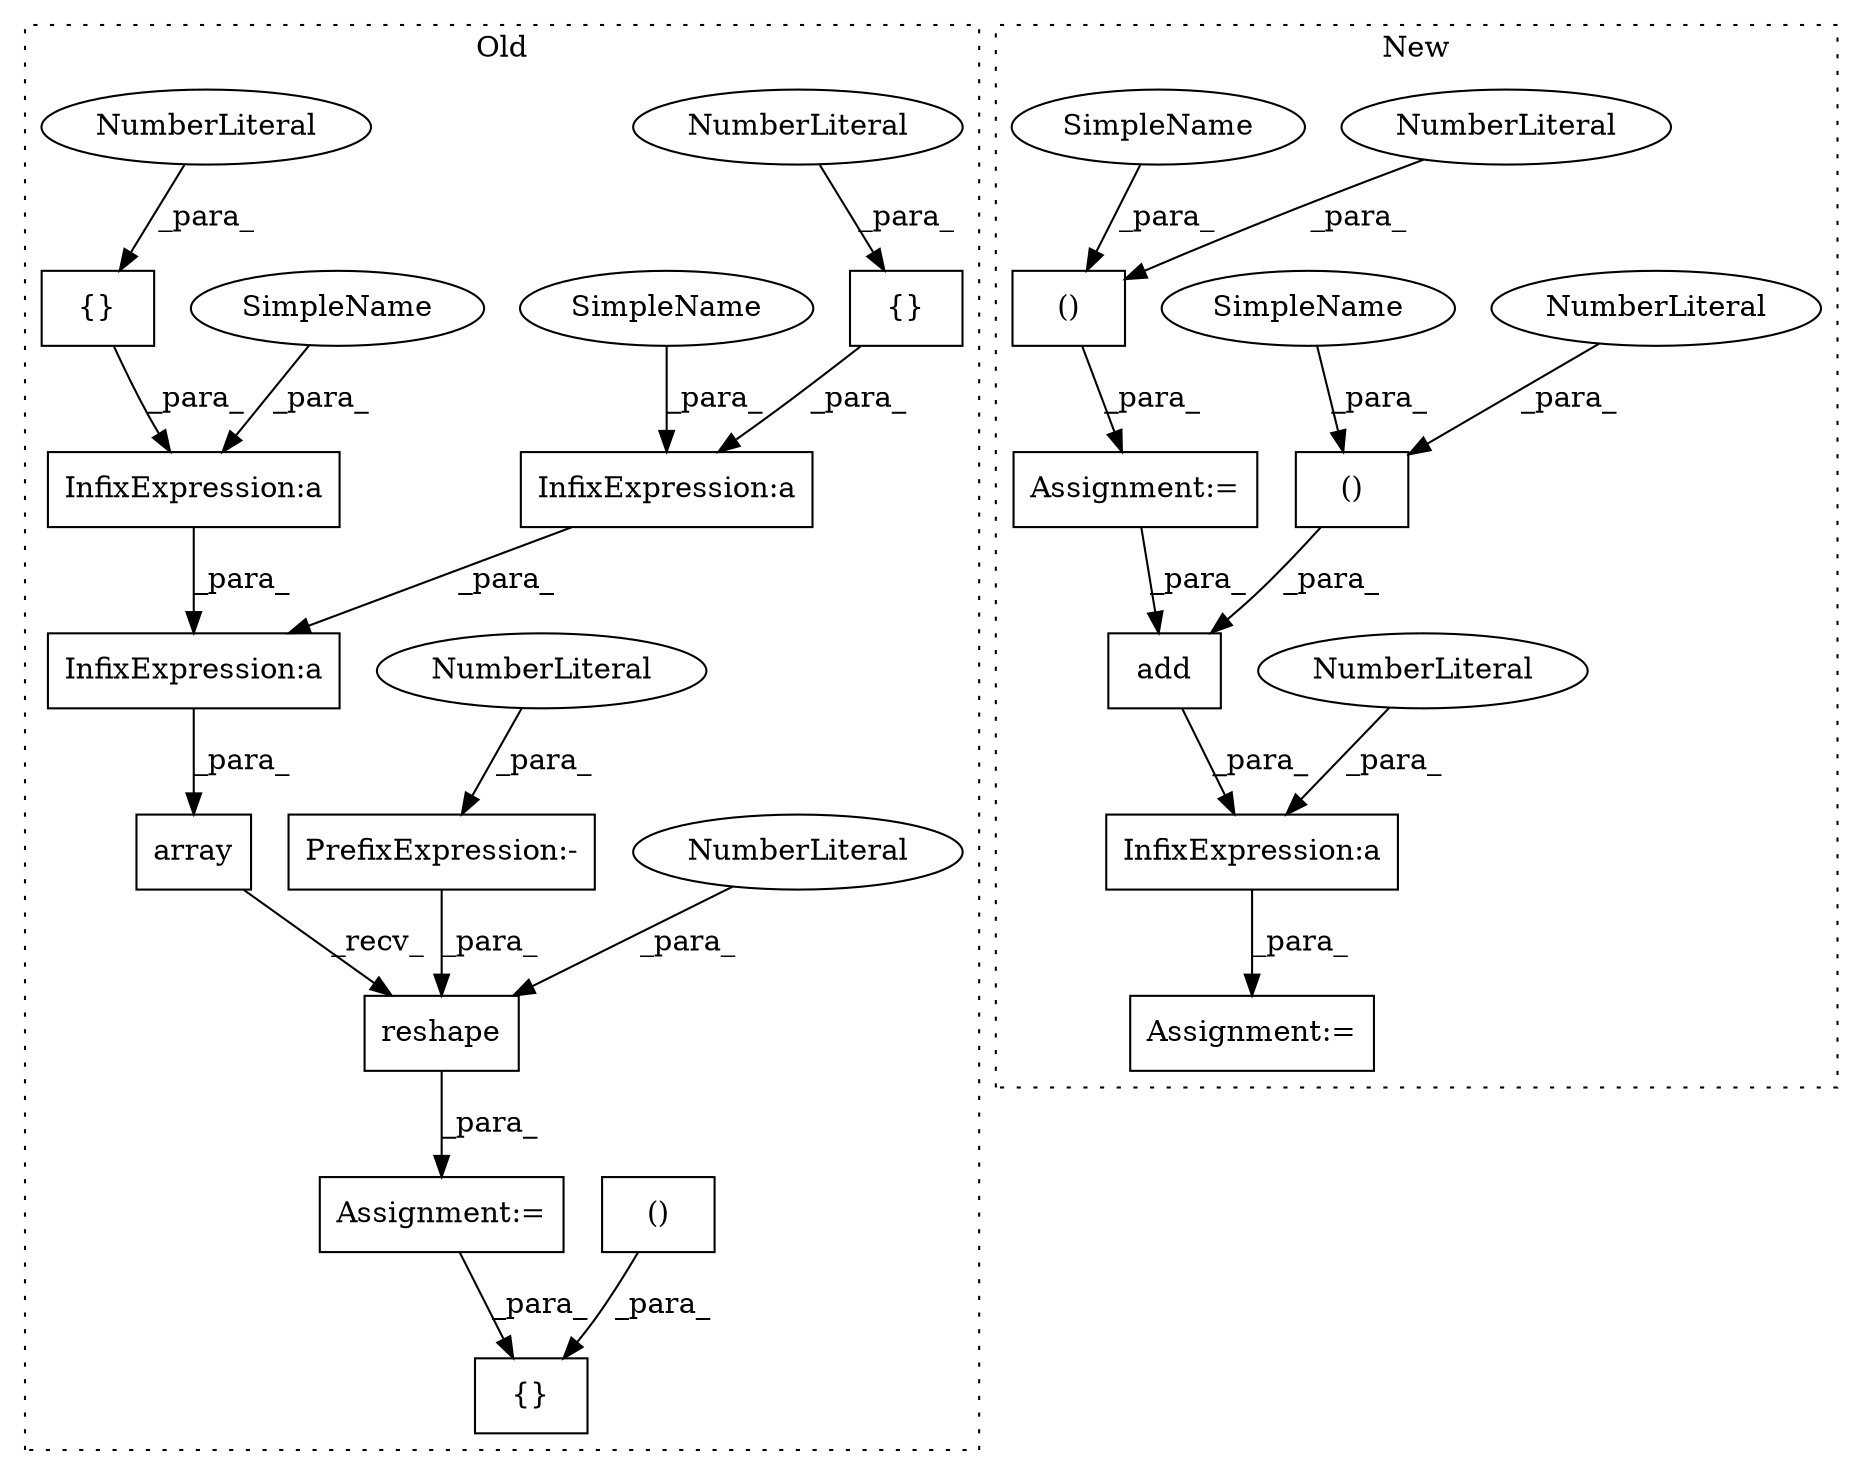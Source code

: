 digraph G {
subgraph cluster0 {
1 [label="array" a="32" s="4342,4405" l="6,1" shape="box"];
6 [label="InfixExpression:a" a="27" s="4391" l="3" shape="box"];
7 [label="InfixExpression:a" a="27" s="4361" l="3" shape="box"];
9 [label="InfixExpression:a" a="27" s="4375" l="3" shape="box"];
10 [label="{}" a="4" s="4388,4390" l="1,1" shape="box"];
11 [label="NumberLiteral" a="34" s="4389" l="1" shape="ellipse"];
12 [label="{}" a="4" s="4358,4360" l="1,1" shape="box"];
13 [label="NumberLiteral" a="34" s="4359" l="1" shape="ellipse"];
17 [label="Assignment:=" a="7" s="4335" l="1" shape="box"];
19 [label="reshape" a="32" s="4407,4419" l="8,1" shape="box"];
20 [label="NumberLiteral" a="34" s="4418" l="1" shape="ellipse"];
21 [label="PrefixExpression:-" a="38" s="4415" l="1" shape="box"];
22 [label="NumberLiteral" a="34" s="4416" l="1" shape="ellipse"];
23 [label="{}" a="4" s="4506,4521" l="1,1" shape="box"];
24 [label="()" a="106" s="4213" l="25" shape="box"];
25 [label="SimpleName" a="42" s="4394" l="10" shape="ellipse"];
26 [label="SimpleName" a="42" s="4364" l="10" shape="ellipse"];
label = "Old";
style="dotted";
}
subgraph cluster1 {
2 [label="add" a="32" s="4830,4857" l="4,1" shape="box"];
3 [label="Assignment:=" a="7" s="4710" l="1" shape="box"];
4 [label="()" a="106" s="4503" l="24" shape="box"];
5 [label="InfixExpression:a" a="27" s="4821" l="3" shape="box"];
8 [label="()" a="106" s="4561" l="24" shape="box"];
14 [label="NumberLiteral" a="34" s="4526" l="1" shape="ellipse"];
15 [label="NumberLiteral" a="34" s="4818" l="3" shape="ellipse"];
16 [label="NumberLiteral" a="34" s="4584" l="1" shape="ellipse"];
18 [label="Assignment:=" a="7" s="4816" l="1" shape="box"];
27 [label="SimpleName" a="42" s="4503" l="10" shape="ellipse"];
28 [label="SimpleName" a="42" s="4561" l="10" shape="ellipse"];
label = "New";
style="dotted";
}
1 -> 19 [label="_recv_"];
2 -> 5 [label="_para_"];
3 -> 2 [label="_para_"];
4 -> 2 [label="_para_"];
5 -> 18 [label="_para_"];
6 -> 9 [label="_para_"];
7 -> 9 [label="_para_"];
8 -> 3 [label="_para_"];
9 -> 1 [label="_para_"];
10 -> 6 [label="_para_"];
11 -> 10 [label="_para_"];
12 -> 7 [label="_para_"];
13 -> 12 [label="_para_"];
14 -> 4 [label="_para_"];
15 -> 5 [label="_para_"];
16 -> 8 [label="_para_"];
17 -> 23 [label="_para_"];
19 -> 17 [label="_para_"];
20 -> 19 [label="_para_"];
21 -> 19 [label="_para_"];
22 -> 21 [label="_para_"];
24 -> 23 [label="_para_"];
25 -> 6 [label="_para_"];
26 -> 7 [label="_para_"];
27 -> 4 [label="_para_"];
28 -> 8 [label="_para_"];
}